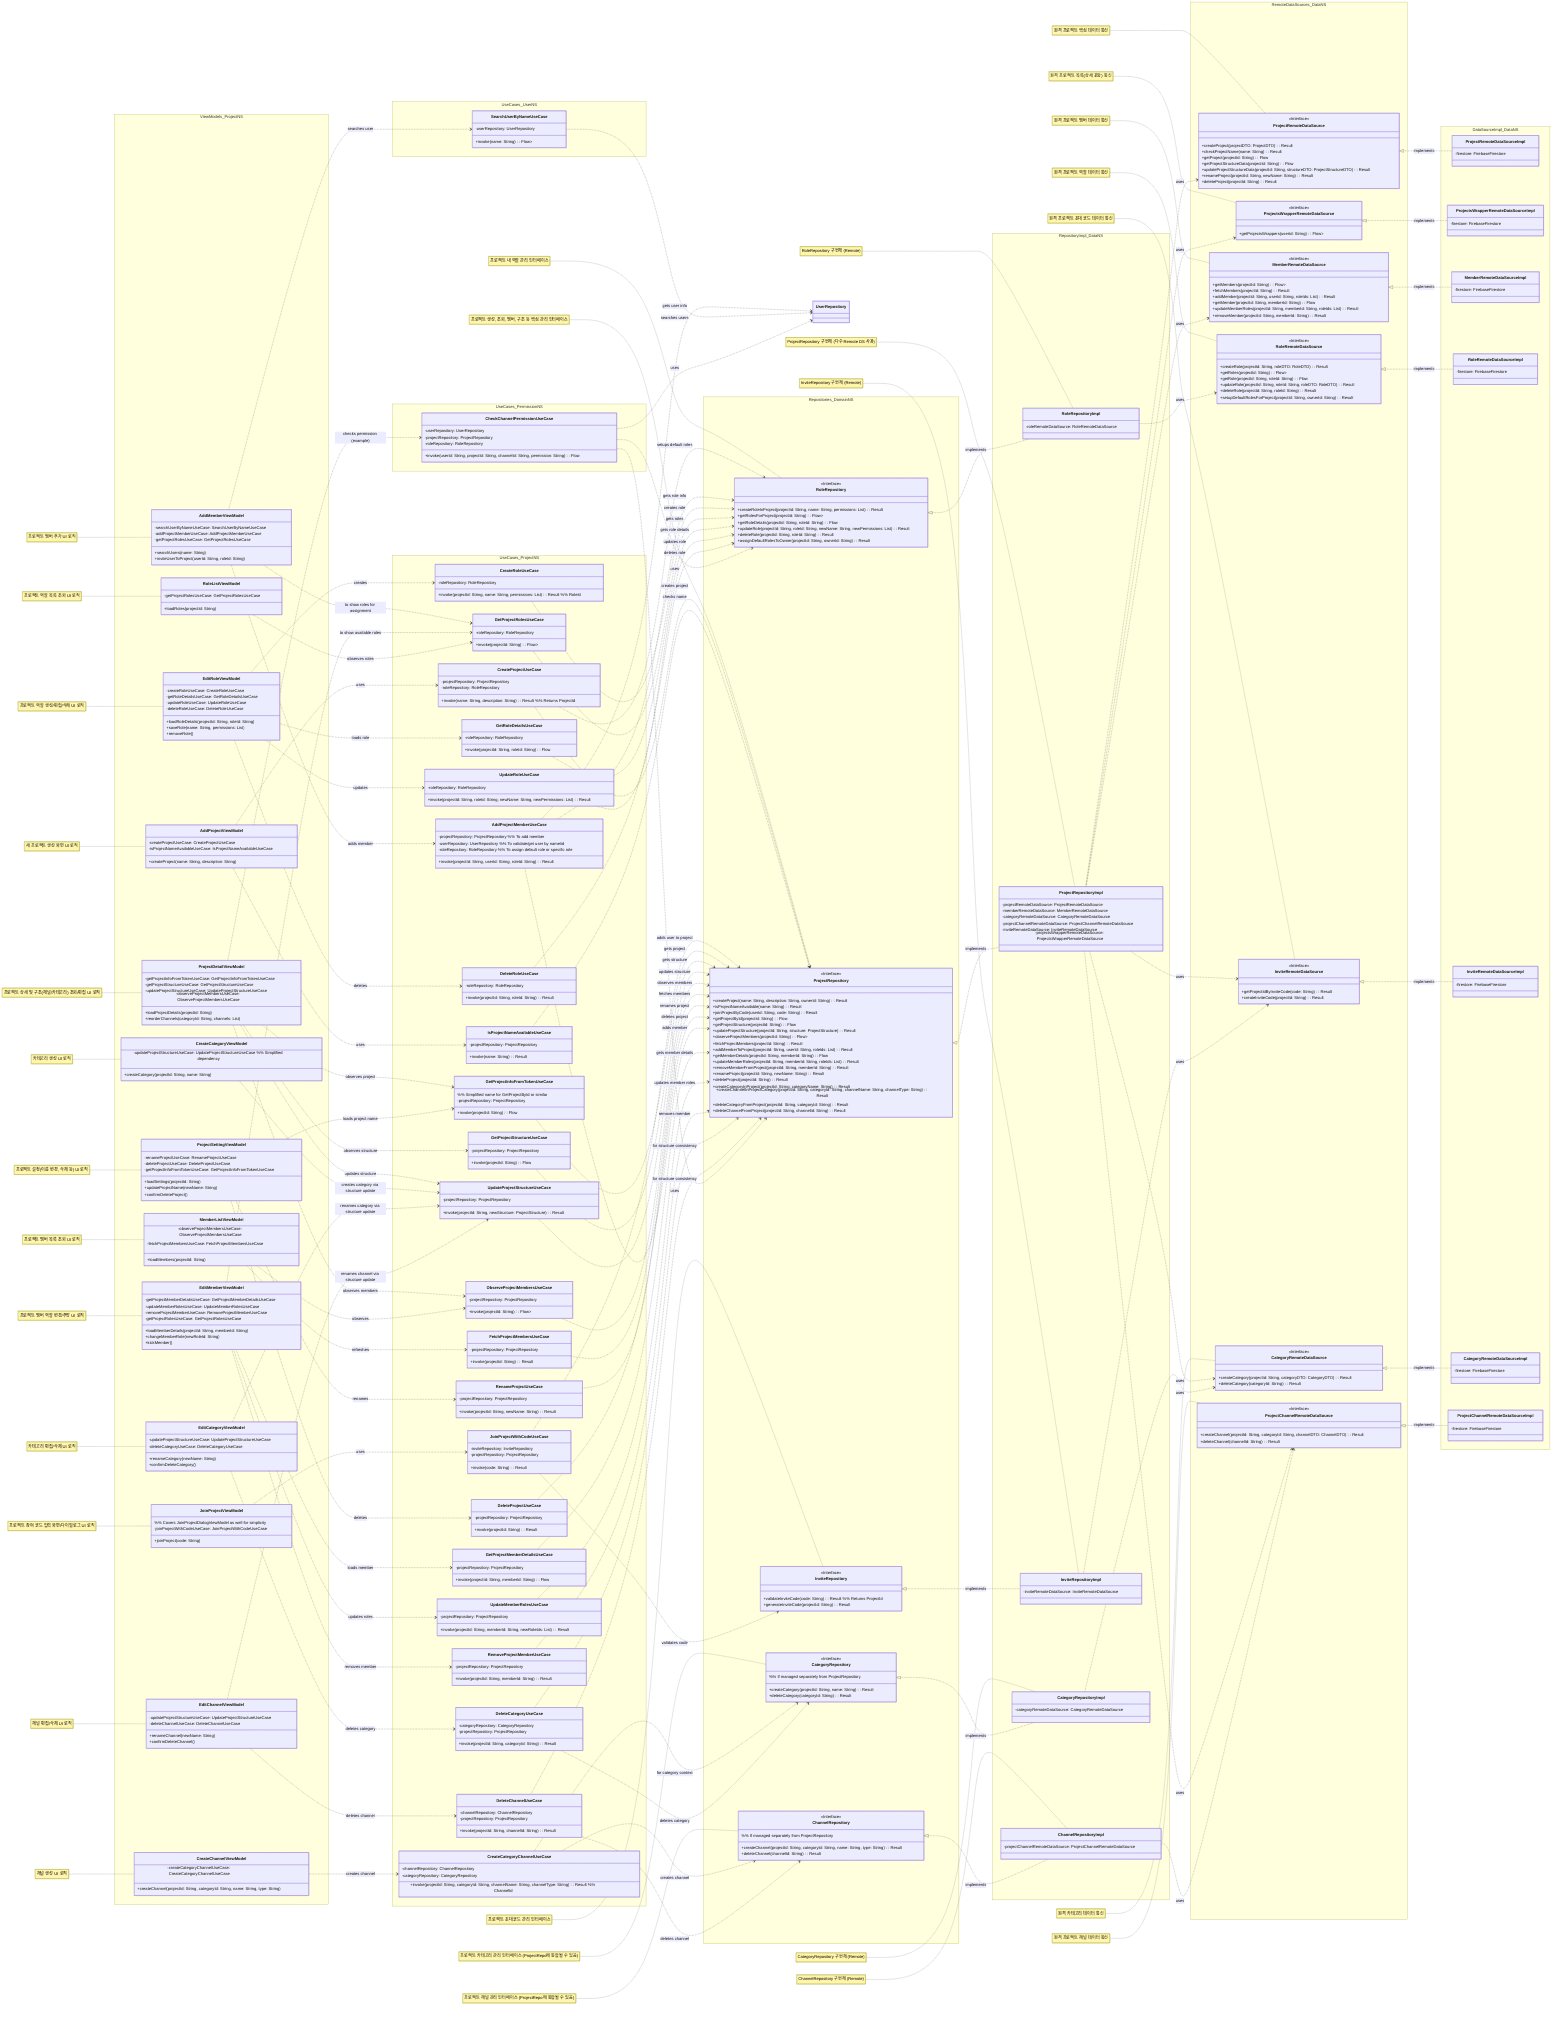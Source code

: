 classDiagram
    title Project Feature Architecture

    %% Feature Layer (ViewModels)
    subgraph Feature Layer - ViewModels
        direction LR
        namespace ViewModels_ProjectNS {
            class AddProjectViewModel {
                -createProjectUseCase: CreateProjectUseCase
                -isProjectNameAvailableUseCase: IsProjectNameAvailableUseCase
                +createProject(name: String, description: String)
            }
            class JoinProjectViewModel { %% Covers JoinProjectDialogViewModel as well for simplicity
                -joinProjectWithCodeUseCase: JoinProjectWithCodeUseCase
                +joinProject(code: String)
            }
            class ProjectDetailViewModel {
                -getProjectInfoFromTokenUseCase: GetProjectInfoFromTokenUseCase
                -getProjectStructureUseCase: GetProjectStructureUseCase
                -updateProjectStructureUseCase: UpdateProjectStructureUseCase
                -observeProjectMembersUseCase: ObserveProjectMembersUseCase
                +loadProjectDetails(projectId: String)
                +reorderChannels(categoryId: String, channels: List)
            }
            class ProjectSettingViewModel {
                -renameProjectUseCase: RenameProjectUseCase
                -deleteProjectUseCase: DeleteProjectUseCase
                -getProjectInfoFromTokenUseCase: GetProjectInfoFromTokenUseCase
                +loadSettings(projectId: String)
                +updateProjectName(newName: String)
                +confirmDeleteProject()
            }
            class MemberListViewModel {
                -observeProjectMembersUseCase: ObserveProjectMembersUseCase
                -fetchProjectMembersUseCase: FetchProjectMembersUseCase
                +loadMembers(projectId: String)
            }
            class AddMemberViewModel {
                -searchUserByNameUseCase: SearchUserByNameUseCase
                -addProjectMemberUseCase: AddProjectMemberUseCase
                -getProjectRolesUseCase: GetProjectRolesUseCase
                +searchUsers(name: String)
                +inviteUserToProject(userId: String, roleId: String)
            }
            class EditMemberViewModel {
                -getProjectMemberDetailsUseCase: GetProjectMemberDetailsUseCase
                -updateMemberRolesUseCase: UpdateMemberRolesUseCase
                -removeProjectMemberUseCase: RemoveProjectMemberUseCase
                -getProjectRolesUseCase: GetProjectRolesUseCase
                +loadMemberDetails(projectId: String, memberId: String)
                +changeMemberRole(newRoleId: String)
                +kickMember()
            }
            class RoleListViewModel {
                -getProjectRolesUseCase: GetProjectRolesUseCase
                +loadRoles(projectId: String)
            }
            class EditRoleViewModel {
                -createRoleUseCase: CreateRoleUseCase
                -getRoleDetailsUseCase: GetRoleDetailsUseCase
                -updateRoleUseCase: UpdateRoleUseCase
                -deleteRoleUseCase: DeleteRoleUseCase
                +loadRoleDetails(projectId: String, roleId: String)
                +saveRole(name: String, permissions: List)
                +removeRole()
            }
            class CreateCategoryViewModel {
                -updateProjectStructureUseCase: UpdateProjectStructureUseCase %% Simplified dependency
                +createCategory(projectId: String, name: String)
            }
            class CreateChannelViewModel {
                -createCategoryChannelUseCase: CreateCategoryChannelUseCase
                +createChannel(projectId: String, categoryId: String, name: String, type: String)
            }
            class EditCategoryViewModel{
                -updateProjectStructureUseCase: UpdateProjectStructureUseCase
                -deleteCategoryUseCase: DeleteCategoryUseCase
                +renameCategory(newName: String)
                +confirmDeleteCategory()
            }
            class EditChannelViewModel{
                -updateProjectStructureUseCase: UpdateProjectStructureUseCase
                -deleteChannelUseCase: DeleteChannelUseCase
                +renameChannel(newName: String)
                +confirmDeleteChannel()
            }
        }
    end
    note for AddProjectViewModel "새 프로젝트 생성 화면 UI 로직"
    note for JoinProjectViewModel "프로젝트 참여 코드 입력 화면/다이얼로그 UI 로직"
    note for ProjectDetailViewModel "프로젝트 상세 및 구조(채널/카테고리) 조회/편집 UI 로직"
    note for ProjectSettingViewModel "프로젝트 설정(이름 변경, 삭제 등) UI 로직"
    note for MemberListViewModel "프로젝트 멤버 목록 조회 UI 로직"
    note for AddMemberViewModel "프로젝트 멤버 추가 UI 로직"
    note for EditMemberViewModel "프로젝트 멤버 역할 변경/추방 UI 로직"
    note for RoleListViewModel "프로젝트 역할 목록 조회 UI 로직"
    note for EditRoleViewModel "프로젝트 역할 생성/편집/삭제 UI 로직"
    note for CreateCategoryViewModel "카테고리 생성 UI 로직"
    note for CreateChannelViewModel "채널 생성 UI 로직"
    note for EditCategoryViewModel "카테고리 편집/삭제 UI 로직"
    note for EditChannelViewModel "채널 편집/삭제 UI 로직"


    %% Domain Layer (UseCases & Repository Interfaces)
    subgraph Domain Layer
        direction LR
        namespace UseCases_ProjectNS {
            class CreateProjectUseCase {
                -projectRepository: ProjectRepository
                -roleRepository: RoleRepository
                +invoke(name: String, description: String): Result<String> %% Returns ProjectId
            }
            class IsProjectNameAvailableUseCase {
                -projectRepository: ProjectRepository
                +invoke(name: String): Result<Boolean>
            }
            class JoinProjectWithCodeUseCase {
                -inviteRepository: InviteRepository
                -projectRepository: ProjectRepository
                +invoke(code: String): Result<Unit>
            }
            class GetProjectInfoFromTokenUseCase { %% Simplified name for GetProjectById or similar
                -projectRepository: ProjectRepository
                +invoke(projectId: String): Flow<Project>
            }
            class GetProjectStructureUseCase {
                -projectRepository: ProjectRepository
                %% -categoryRepository: CategoryRepository (Handled via ProjectRepository)
                %% -channelRepository: ChannelRepository (Handled via ProjectRepository)
                +invoke(projectId: String): Flow<ProjectStructure>
            }
            class UpdateProjectStructureUseCase {
                -projectRepository: ProjectRepository
                %% -categoryRepository: CategoryRepository
                %% -channelRepository: ChannelRepository
                +invoke(projectId: String, newStructure: ProjectStructure): Result<Unit>
            }
            class ObserveProjectMembersUseCase {
                -projectRepository: ProjectRepository
                +invoke(projectId: String): Flow<List<Member>>
            }
            class FetchProjectMembersUseCase {
                -projectRepository: ProjectRepository
                +invoke(projectId: String): Result<Unit>
            }
            class RenameProjectUseCase {
                -projectRepository: ProjectRepository
                +invoke(projectId: String, newName: String): Result<Unit>
            }
            class DeleteProjectUseCase {
                -projectRepository: ProjectRepository
                +invoke(projectId: String): Result<Unit>
            }
            class AddProjectMemberUseCase {
                -projectRepository: ProjectRepository %% To add member
                -userRepository: UserRepository %% To validate/get user by name/id
                -roleRepository: RoleRepository %% To assign default role or specific role
                +invoke(projectId: String, userId: String, roleId: String): Result<Unit>
            }
            class GetProjectMemberDetailsUseCase {
                -projectRepository: ProjectRepository
                +invoke(projectId: String, memberId: String): Flow<Member>
            }
            class UpdateMemberRolesUseCase {
                -projectRepository: ProjectRepository
                %% -roleRepository: RoleRepository (For role validation)
                +invoke(projectId: String, memberId: String, newRoleIds: List<String>): Result<Unit>
            }
            class RemoveProjectMemberUseCase {
                -projectRepository: ProjectRepository
                +invoke(projectId: String, memberId: String): Result<Unit>
            }
            class CreateRoleUseCase {
                -roleRepository: RoleRepository
                +invoke(projectId: String, name: String, permissions: List): Result<String> %% RoleId
            }
            class GetProjectRolesUseCase {
                -roleRepository: RoleRepository
                +invoke(projectId: String): Flow<List<Role>>
            }
            class GetRoleDetailsUseCase {
                -roleRepository: RoleRepository
                +invoke(projectId: String, roleId: String): Flow<Role>
            }
            class UpdateRoleUseCase {
                -roleRepository: RoleRepository
                +invoke(projectId: String, roleId: String, newName: String, newPermissions: List): Result<Unit>
            }
            class DeleteRoleUseCase {
                -roleRepository: RoleRepository
                +invoke(projectId: String, roleId: String): Result<Unit>
            }
            class CreateCategoryChannelUseCase {
                -channelRepository: ChannelRepository
                -categoryRepository: CategoryRepository 
                +invoke(projectId: String, categoryId: String, channelName: String, channelType: String): Result<String> %% ChannelId
            }
            class DeleteCategoryUseCase{
                -categoryRepository: CategoryRepository
                -projectRepository: ProjectRepository 
                +invoke(projectId: String, categoryId: String): Result<Unit>
            }
            class DeleteChannelUseCase{
                -channelRepository: ChannelRepository
                -projectRepository: ProjectRepository 
                +invoke(projectId: String, channelId: String): Result<Unit>
            }
        }

        namespace UseCases_UserNS { 
            class SearchUserByNameUseCase {
                -userRepository: UserRepository
                +invoke(name: String): Flow<List<User>>
            }
        }
        %% Permission UseCases (if any specific to project, else handled by main use cases)
        namespace UseCases_PermissionNS {
            class CheckChannelPermissionUseCase {
                -userRepository: UserRepository
                -projectRepository: ProjectRepository
                -roleRepository: RoleRepository
                +invoke(userId: String, projectId: String, channelId: String, permission: String): Flow<Boolean>
            }
        }


        namespace Repositories_DomainNS {
            class ProjectRepository {
                <<Interface>>
                +createProject(name: String, description: String, ownerId: String): Result<String>
                +isProjectNameAvailable(name: String): Result<Boolean>
                +joinProjectByCode(userId: String, code: String): Result<Unit>
                +getProjectById(projectId: String): Flow<Project>
                +getProjectStructure(projectId: String): Flow<ProjectStructure>
                +updateProjectStructure(projectId: String, structure: ProjectStructure): Result<Unit>
                +observeProjectMembers(projectId: String): Flow<List<Member>>
                +fetchProjectMembers(projectId: String): Result<Unit>
                +addMemberToProject(projectId: String, userId: String, roleIds: List<String>): Result<Unit>
                +getMemberDetails(projectId: String, memberId: String): Flow<Member>
                +updateMemberRoles(projectId: String, memberId: String, roleIds: List<String>): Result<Unit>
                +removeMemberFromProject(projectId: String, memberId: String): Result<Unit>
                +renameProject(projectId: String, newName: String): Result<Unit>
                +deleteProject(projectId: String): Result<Unit>
                %% Category/Channel specific methods can be here or in dedicated repos
                +createCategoryInProject(projectId: String, categoryName: String): Result<String>
                +createChannelInProjectCategory(projectId: String, categoryId: String, channelName: String, channelType: String): Result<String>
                +deleteCategoryFromProject(projectId: String, categoryId: String): Result<Unit>
                +deleteChannelFromProject(projectId: String, channelId: String): Result<Unit>
            }
            class RoleRepository {
                <<Interface>>
                +createRoleInProject(projectId: String, name: String, permissions: List): Result<String>
                +getRolesForProject(projectId: String): Flow<List<Role>>
                +getRoleDetails(projectId: String, roleId: String): Flow<Role>
                +updateRole(projectId: String, roleId: String, newName: String, newPermissions: List): Result<Unit>
                +deleteRole(projectId: String, roleId: String): Result<Unit>
                +assignDefaultRolesToOwner(projectId: String, ownerId: String): Result<Unit>
            }
            class InviteRepository {
                <<Interface>>
                +validateInviteCode(code: String): Result<String> %% Returns ProjectId
                +generateInviteCode(projectId: String): Result<String>
            }
            class CategoryRepository { %% If managed separately from ProjectRepository
                <<Interface>>
                +createCategory(projectId: String, name: String): Result<String>
                +deleteCategory(categoryId: String): Result<Unit>
            }
            class ChannelRepository { %% If managed separately from ProjectRepository
                <<Interface>>
                +createChannel(projectId: String, categoryId: String, name: String, type: String): Result<String>
                +deleteChannel(channelId: String): Result<Unit>
            }
            %% UserRepository is defined in other features, assumed available
        }
        note for ProjectRepository "프로젝트 생성, 조회, 멤버, 구조 등 핵심 관리 인터페이스"
        note for RoleRepository "프로젝트 내 역할 관리 인터페이스"
        note for InviteRepository "프로젝트 초대 코드 관리 인터페이스"
        note for CategoryRepository "프로젝트 카테고리 관리 인터페이스 (ProjectRepo에 통합될 수 있음)"
        note for ChannelRepository "프로젝트 채널 관리 인터페이스 (ProjectRepo에 통합될 수 있음)"
    end

    %% Data Layer
    subgraph Data Layer
        direction LR
        namespace RepositoryImpl_DataNS {
            class ProjectRepositoryImpl {
                -projectRemoteDataSource: ProjectRemoteDataSource
                -memberRemoteDataSource: MemberRemoteDataSource
                -categoryRemoteDataSource: CategoryRemoteDataSource
                -projectChannelRemoteDataSource: ProjectChannelRemoteDataSource
                -inviteRemoteDataSource: InviteRemoteDataSource
                -projectsWrapperRemoteDataSource: ProjectsWrapperRemoteDataSource
                %% Role operations might be delegated or use RoleRemoteDataSource directly if needed
            }
            class RoleRepositoryImpl {
                -roleRemoteDataSource: RoleRemoteDataSource
            }
            class InviteRepositoryImpl {
                -inviteRemoteDataSource: InviteRemoteDataSource
            }
            class CategoryRepositoryImpl {
                -categoryRemoteDataSource: CategoryRemoteDataSource
            }
            class ChannelRepositoryImpl {
                -projectChannelRemoteDataSource: ProjectChannelRemoteDataSource
            }
            %% UserRepositoryImpl is defined in other features
        }
        note for ProjectRepositoryImpl "ProjectRepository 구현체 (다수 Remote DS 사용)"
        note for RoleRepositoryImpl "RoleRepository 구현체 (Remote)"
        note for InviteRepositoryImpl "InviteRepository 구현체 (Remote)"
        note for CategoryRepositoryImpl "CategoryRepository 구현체 (Remote)"
        note for ChannelRepositoryImpl "ChannelRepository 구현체 (Remote)"

        namespace RemoteDataSources_DataNS {
            class ProjectRemoteDataSource {
                <<Interface>>
                +createProject(projectDTO: ProjectDTO): Result<String>
                +checkProjectName(name: String): Result<Boolean>
                +getProject(projectId: String): Flow<ProjectDTO>
                +getProjectStructureData(projectId: String): Flow<ProjectStructureDTO>
                +updateProjectStructureData(projectId: String, structureDTO: ProjectStructureDTO): Result<Unit>
                +renameProject(projectId: String, newName: String): Result<Unit>
                +deleteProject(projectId: String): Result<Unit>
            }
            class ProjectsWrapperRemoteDataSource{
                <<Interface>>
                +getProjectsWrappers(userId: String): Flow<List<ProjectsWrapperDTO>>
            }
            class MemberRemoteDataSource {
                <<Interface>>
                +getMembers(projectId: String): Flow<List<MemberDTO>>
                +fetchMembers(projectId: String): Result<Unit>
                +addMember(projectId: String, userId: String, roleIds: List<String>): Result<Unit>
                +getMember(projectId: String, memberId: String): Flow<MemberDTO>
                +updateMemberRoles(projectId: String, memberId: String, roleIds: List<String>): Result<Unit>
                +removeMember(projectId: String, memberId: String): Result<Unit>
            }
            class RoleRemoteDataSource {
                <<Interface>>
                +createRole(projectId: String, roleDTO: RoleDTO): Result<String>
                +getRoles(projectId: String): Flow<List<RoleDTO>>
                +getRole(projectId: String, roleId: String): Flow<RoleDTO>
                +updateRole(projectId: String, roleId: String, roleDTO: RoleDTO): Result<Unit>
                +deleteRole(projectId: String, roleId: String): Result<Unit>
                +setupDefaultRolesForProject(projectId: String, ownerId: String): Result<Unit>
            }
            class InviteRemoteDataSource {
                <<Interface>>
                +getProjectIdByInviteCode(code: String): Result<String>
                +createInviteCode(projectId: String): Result<String>
            }
            class CategoryRemoteDataSource {
                <<Interface>>
                +createCategory(projectId: String, categoryDTO: CategoryDTO): Result<String>
                +deleteCategory(categoryId: String): Result<Unit>
                 %% updateCategory, getCategories etc.
            }
            class ProjectChannelRemoteDataSource {
                <<Interface>>
                +createChannel(projectId: String, categoryId: String, channelDTO: ChannelDTO): Result<String>
                +deleteChannel(channelId: String): Result<Unit>
                %% updateChannel, getChannels etc.
            }
            %% UserRemoteDataSource is defined in other features
        }
        note for ProjectRemoteDataSource "원격 프로젝트 핵심 데이터 통신"
        note for ProjectsWrapperRemoteDataSource "원격 프로젝트 목록(상세 포함) 통신"
        note for MemberRemoteDataSource "원격 프로젝트 멤버 데이터 통신"
        note for RoleRemoteDataSource "원격 프로젝트 역할 데이터 통신"
        note for InviteRemoteDataSource "원격 프로젝트 초대 코드 데이터 통신"
        note for CategoryRemoteDataSource "원격 카테고리 데이터 통신"
        note for ProjectChannelRemoteDataSource "원격 프로젝트 채널 데이터 통신"

        namespace DataSourceImpl_DataNS {
            class ProjectRemoteDataSourceImpl { -firestore: FirebaseFirestore }
            class ProjectsWrapperRemoteDataSourceImpl { -firestore: FirebaseFirestore }
            class MemberRemoteDataSourceImpl { -firestore: FirebaseFirestore }
            class RoleRemoteDataSourceImpl { -firestore: FirebaseFirestore }
            class InviteRemoteDataSourceImpl { -firestore: FirebaseFirestore }
            class CategoryRemoteDataSourceImpl { -firestore: FirebaseFirestore }
            class ProjectChannelRemoteDataSourceImpl { -firestore: FirebaseFirestore }
            %% UserRemoteDataSourceImpl is defined in other features
        }
    end

    %% ===== Relationships =====
    %% ViewModel -> UseCase
    AddProjectViewModel ..> CreateProjectUseCase : uses
    AddProjectViewModel ..> IsProjectNameAvailableUseCase : uses
    JoinProjectViewModel ..> JoinProjectWithCodeUseCase : uses
    ProjectDetailViewModel ..> GetProjectInfoFromTokenUseCase : observes project
    ProjectDetailViewModel ..> GetProjectStructureUseCase : observes structure
    ProjectDetailViewModel ..> UpdateProjectStructureUseCase : updates structure
    ProjectDetailViewModel ..> ObserveProjectMembersUseCase : observes members
    ProjectSettingViewModel ..> GetProjectInfoFromTokenUseCase : loads project name
    ProjectSettingViewModel ..> RenameProjectUseCase : renames
    ProjectSettingViewModel ..> DeleteProjectUseCase : deletes
    MemberListViewModel ..> ObserveProjectMembersUseCase : observes
    MemberListViewModel ..> FetchProjectMembersUseCase : refreshes
    AddMemberViewModel ..> SearchUserByNameUseCase : searches user
    AddMemberViewModel ..> AddProjectMemberUseCase : adds member
    AddMemberViewModel ..> GetProjectRolesUseCase : to show roles for assignment
    EditMemberViewModel ..> GetProjectMemberDetailsUseCase : loads member
    EditMemberViewModel ..> UpdateMemberRolesUseCase : updates roles
    EditMemberViewModel ..> RemoveProjectMemberUseCase : removes member
    EditMemberViewModel ..> GetProjectRolesUseCase : to show available roles
    RoleListViewModel ..> GetProjectRolesUseCase : observes roles
    EditRoleViewModel ..> CreateRoleUseCase : creates
    EditRoleViewModel ..> GetRoleDetailsUseCase : loads role
    EditRoleViewModel ..> UpdateRoleUseCase : updates
    EditRoleViewModel ..> DeleteRoleUseCase : deletes
    CreateCategoryViewModel ..> UpdateProjectStructureUseCase : creates category via structure update
    CreateChannelViewModel ..> CreateCategoryChannelUseCase : creates channel
    EditCategoryViewModel ..> UpdateProjectStructureUseCase : renames category via structure update
    EditCategoryViewModel ..> DeleteCategoryUseCase : deletes category
    EditChannelViewModel ..> UpdateProjectStructureUseCase : renames channel via structure update
    EditChannelViewModel ..> DeleteChannelUseCase : deletes channel
    ProjectDetailViewModel ..> CheckChannelPermissionUseCase : checks permission (example)

    %% UseCase -> Repository Interface
    CreateProjectUseCase ..> ProjectRepository : creates project
    CreateProjectUseCase ..> RoleRepository : setups default roles
    IsProjectNameAvailableUseCase ..> ProjectRepository : checks name
    JoinProjectWithCodeUseCase ..> InviteRepository : validates code
    JoinProjectWithCodeUseCase ..> ProjectRepository : adds user to project
    GetProjectInfoFromTokenUseCase ..> ProjectRepository : gets project
    GetProjectStructureUseCase ..> ProjectRepository : gets structure
    %% GetProjectStructureUseCase may also directly use CategoryRepository, ChannelRepository if not through ProjectRepository
    UpdateProjectStructureUseCase ..> ProjectRepository : updates structure
    %% UpdateProjectStructureUseCase may also directly use CategoryRepository, ChannelRepository
    ObserveProjectMembersUseCase ..> ProjectRepository : observes members
    FetchProjectMembersUseCase ..> ProjectRepository : fetches members
    RenameProjectUseCase ..> ProjectRepository : renames project
    DeleteProjectUseCase ..> ProjectRepository : deletes project
    AddProjectMemberUseCase ..> ProjectRepository : adds member
    AddProjectMemberUseCase ..> UserRepository : gets user info
    AddProjectMemberUseCase ..> RoleRepository : gets role info
    GetProjectMemberDetailsUseCase ..> ProjectRepository : gets member details
    UpdateMemberRolesUseCase ..> ProjectRepository : updates member roles
    RemoveProjectMemberUseCase ..> ProjectRepository : removes member
    CreateRoleUseCase ..> RoleRepository : creates role
    GetProjectRolesUseCase ..> RoleRepository : gets roles
    GetRoleDetailsUseCase ..> RoleRepository : gets role details
    UpdateRoleUseCase ..> RoleRepository : updates role
    DeleteRoleUseCase ..> RoleRepository : deletes role
    CreateCategoryChannelUseCase ..> ChannelRepository : creates channel
    CreateCategoryChannelUseCase ..> CategoryRepository : for category context
    DeleteCategoryUseCase ..> CategoryRepository : deletes category
    DeleteCategoryUseCase ..> ProjectRepository : for structure consistency
    DeleteChannelUseCase ..> ChannelRepository : deletes channel
    DeleteChannelUseCase ..> ProjectRepository : for structure consistency
    SearchUserByNameUseCase ..> UserRepository : searches users
    CheckChannelPermissionUseCase ..> UserRepository : uses
    CheckChannelPermissionUseCase ..> ProjectRepository : uses
    CheckChannelPermissionUseCase ..> RoleRepository : uses


    %% Repository Implementation -> Repository Interface
    ProjectRepository <|.. ProjectRepositoryImpl : implements
    RoleRepository <|.. RoleRepositoryImpl : implements
    InviteRepository <|.. InviteRepositoryImpl : implements
    CategoryRepository <|.. CategoryRepositoryImpl : implements
    ChannelRepository <|.. ChannelRepositoryImpl : implements
    %% UserRepository <|.. UserRepositoryImpl (defined in other features)

    %% Repository Implementation -> DataSource Interface (Remote Only)
    ProjectRepositoryImpl ..> ProjectRemoteDataSource : uses
    ProjectRepositoryImpl ..> ProjectsWrapperRemoteDataSource : uses
    ProjectRepositoryImpl ..> MemberRemoteDataSource : uses
    ProjectRepositoryImpl ..> CategoryRemoteDataSource : uses
    ProjectRepositoryImpl ..> ProjectChannelRemoteDataSource : uses
    ProjectRepositoryImpl ..> InviteRemoteDataSource : uses
    %% ProjectRepositoryImpl also uses RoleRemoteDataSource indirectly via RoleRepository, or directly
    RoleRepositoryImpl ..> RoleRemoteDataSource : uses
    InviteRepositoryImpl ..> InviteRemoteDataSource : uses
    CategoryRepositoryImpl ..> CategoryRemoteDataSource : uses
    ChannelRepositoryImpl ..> ProjectChannelRemoteDataSource : uses
    %% UserRepositoryImpl ..> UserRemoteDataSource (defined in other features)


    %% DataSource Implementation -> DataSource Interface
    ProjectRemoteDataSource <|.. ProjectRemoteDataSourceImpl : implements
    ProjectsWrapperRemoteDataSource <|.. ProjectsWrapperRemoteDataSourceImpl : implements
    MemberRemoteDataSource <|.. MemberRemoteDataSourceImpl : implements
    RoleRemoteDataSource <|.. RoleRemoteDataSourceImpl : implements
    InviteRemoteDataSource <|.. InviteRemoteDataSourceImpl : implements
    CategoryRemoteDataSource <|.. CategoryRemoteDataSourceImpl : implements
    ProjectChannelRemoteDataSource <|.. ProjectChannelRemoteDataSourceImpl : implements
    %% UserRemoteDataSource <|.. UserRemoteDataSourceImpl (defined in other features)